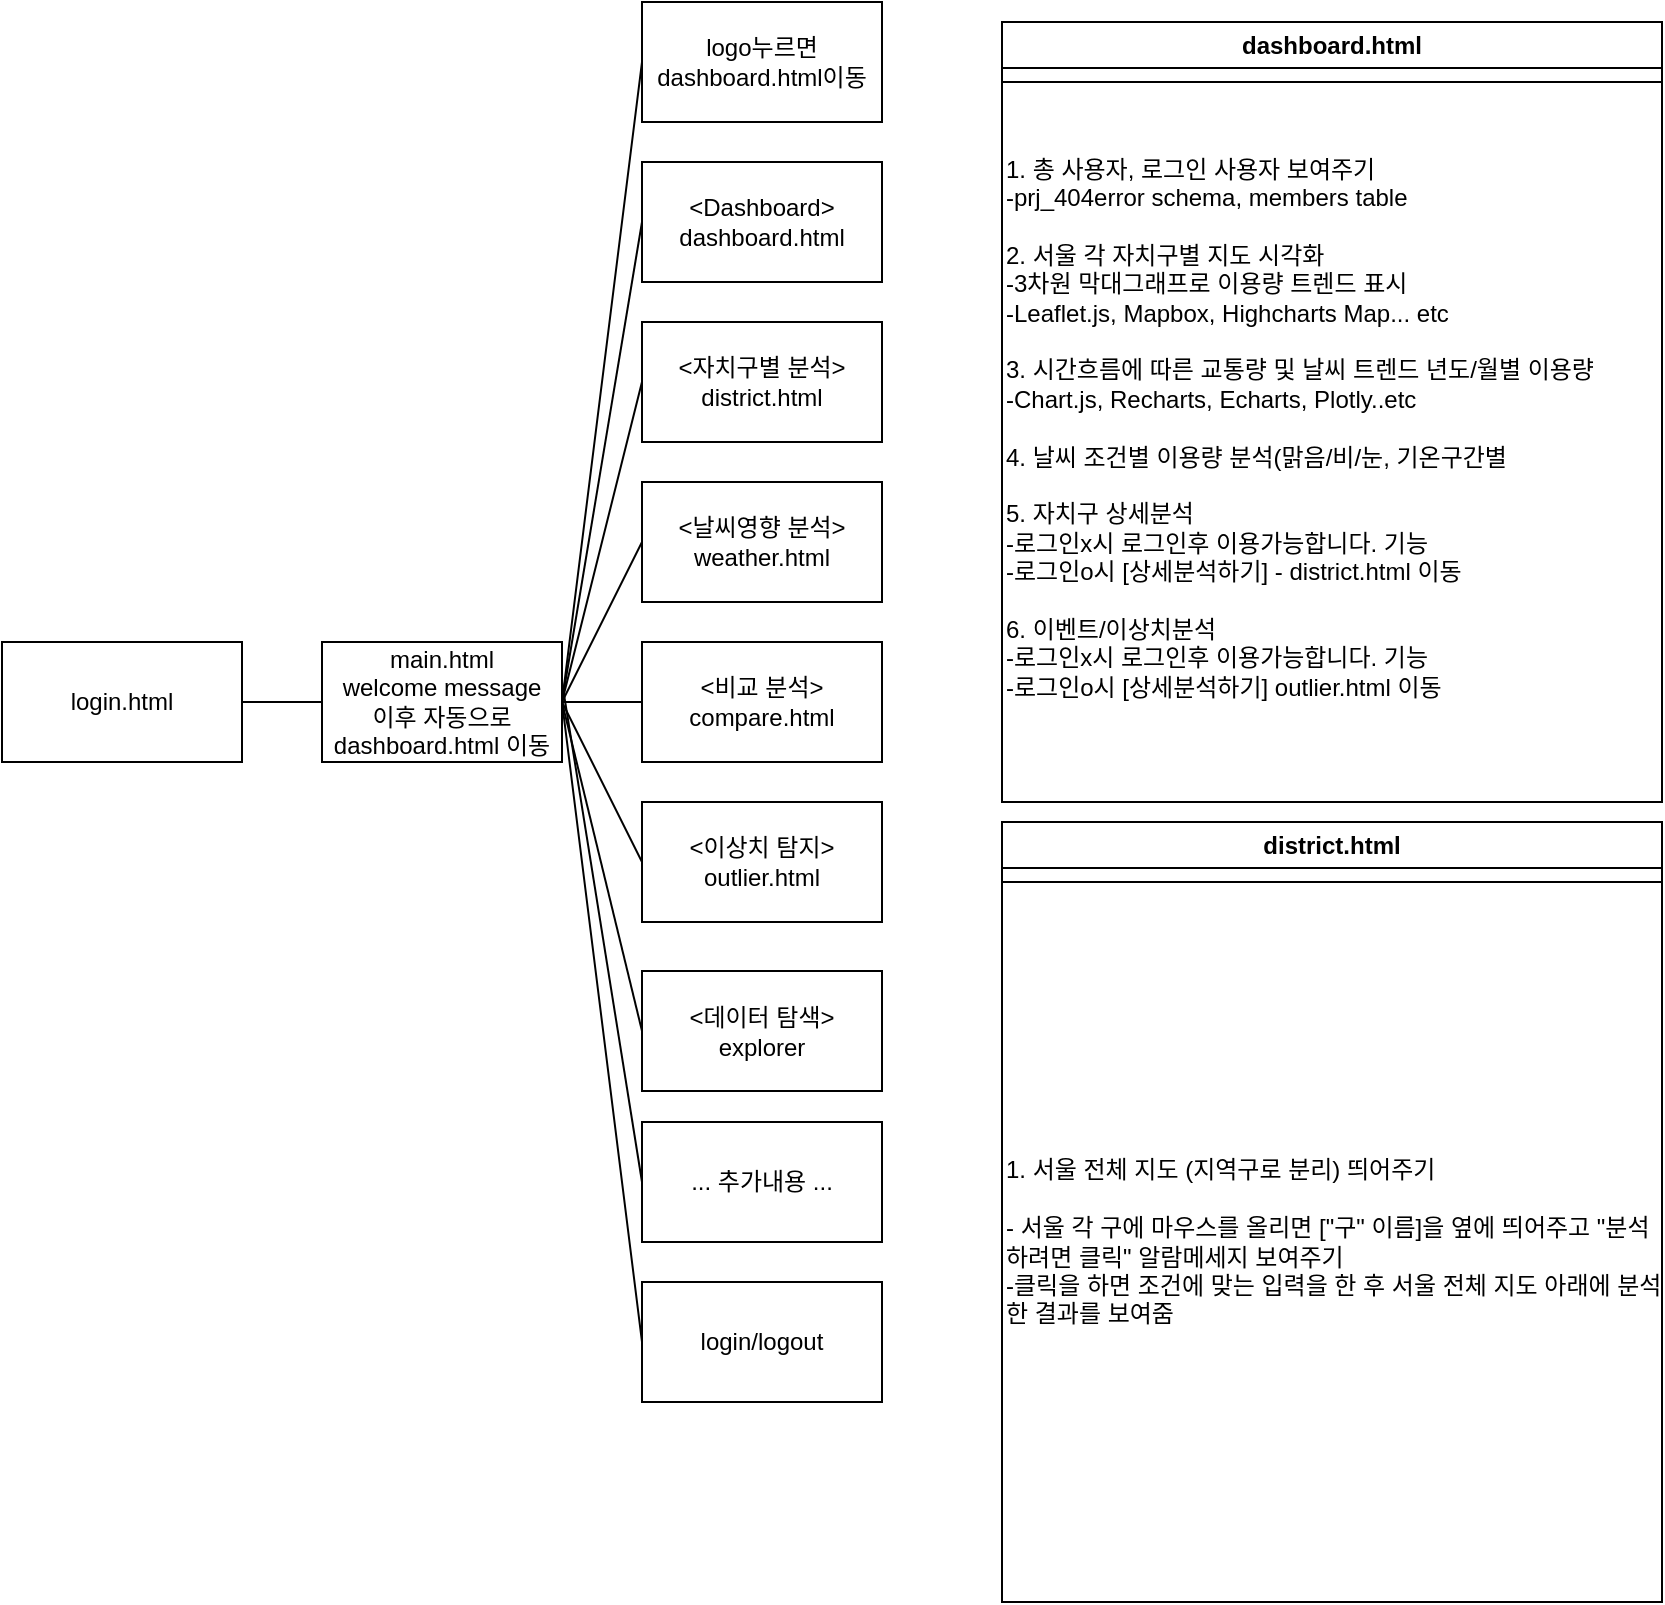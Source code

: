 <mxfile version="26.2.12">
  <diagram name="페이지-1" id="0BbUe7Z2XenvCnofa-T0">
    <mxGraphModel dx="788" dy="729" grid="1" gridSize="10" guides="1" tooltips="1" connect="1" arrows="1" fold="1" page="1" pageScale="1" pageWidth="827" pageHeight="1169" math="0" shadow="0">
      <root>
        <mxCell id="0" />
        <mxCell id="1" parent="0" />
        <mxCell id="UmtQ1zrUC5gFcIBr5Xf5-1" value="login.html" style="rounded=0;whiteSpace=wrap;html=1;" vertex="1" parent="1">
          <mxGeometry y="360" width="120" height="60" as="geometry" />
        </mxCell>
        <mxCell id="UmtQ1zrUC5gFcIBr5Xf5-2" value="main.html&lt;div&gt;welcome message&lt;br&gt;이후 자동으로 dashboard.html 이동&lt;/div&gt;" style="rounded=0;whiteSpace=wrap;html=1;" vertex="1" parent="1">
          <mxGeometry x="160" y="360" width="120" height="60" as="geometry" />
        </mxCell>
        <mxCell id="UmtQ1zrUC5gFcIBr5Xf5-3" value="logo누르면&lt;div&gt;dashboard.html이동&lt;/div&gt;" style="rounded=0;whiteSpace=wrap;html=1;" vertex="1" parent="1">
          <mxGeometry x="320" y="40" width="120" height="60" as="geometry" />
        </mxCell>
        <mxCell id="UmtQ1zrUC5gFcIBr5Xf5-4" value="&lt;div&gt;&amp;lt;Dashboard&amp;gt;&lt;/div&gt;dashboard.html" style="rounded=0;whiteSpace=wrap;html=1;" vertex="1" parent="1">
          <mxGeometry x="320" y="120" width="120" height="60" as="geometry" />
        </mxCell>
        <mxCell id="UmtQ1zrUC5gFcIBr5Xf5-5" value="&amp;lt;자치구별 분석&amp;gt;&lt;div&gt;district.html&lt;/div&gt;" style="rounded=0;whiteSpace=wrap;html=1;" vertex="1" parent="1">
          <mxGeometry x="320" y="200" width="120" height="60" as="geometry" />
        </mxCell>
        <mxCell id="UmtQ1zrUC5gFcIBr5Xf5-6" value="&amp;lt;날씨영향 분석&amp;gt;&lt;div&gt;weather.html&lt;/div&gt;" style="rounded=0;whiteSpace=wrap;html=1;" vertex="1" parent="1">
          <mxGeometry x="320" y="280" width="120" height="60" as="geometry" />
        </mxCell>
        <mxCell id="UmtQ1zrUC5gFcIBr5Xf5-7" value="&amp;lt;비교 분석&amp;gt;&lt;div&gt;compare.html&lt;/div&gt;" style="rounded=0;whiteSpace=wrap;html=1;" vertex="1" parent="1">
          <mxGeometry x="320" y="360" width="120" height="60" as="geometry" />
        </mxCell>
        <mxCell id="UmtQ1zrUC5gFcIBr5Xf5-8" value="&amp;lt;이상치 탐지&amp;gt;&lt;div&gt;outlier.html&lt;/div&gt;" style="rounded=0;whiteSpace=wrap;html=1;" vertex="1" parent="1">
          <mxGeometry x="320" y="440" width="120" height="60" as="geometry" />
        </mxCell>
        <mxCell id="UmtQ1zrUC5gFcIBr5Xf5-9" value="&amp;lt;데이터 탐색&amp;gt;&lt;div&gt;explorer&lt;/div&gt;" style="rounded=0;whiteSpace=wrap;html=1;" vertex="1" parent="1">
          <mxGeometry x="320" y="524.5" width="120" height="60" as="geometry" />
        </mxCell>
        <mxCell id="UmtQ1zrUC5gFcIBr5Xf5-10" value="... 추가내용 ..." style="rounded=0;whiteSpace=wrap;html=1;" vertex="1" parent="1">
          <mxGeometry x="320" y="600" width="120" height="60" as="geometry" />
        </mxCell>
        <mxCell id="UmtQ1zrUC5gFcIBr5Xf5-11" value="login/logout" style="rounded=0;whiteSpace=wrap;html=1;" vertex="1" parent="1">
          <mxGeometry x="320" y="680" width="120" height="60" as="geometry" />
        </mxCell>
        <mxCell id="UmtQ1zrUC5gFcIBr5Xf5-12" value="" style="endArrow=none;html=1;rounded=0;exitX=1;exitY=0.5;exitDx=0;exitDy=0;entryX=0;entryY=0.5;entryDx=0;entryDy=0;" edge="1" parent="1" source="UmtQ1zrUC5gFcIBr5Xf5-2" target="UmtQ1zrUC5gFcIBr5Xf5-3">
          <mxGeometry width="50" height="50" relative="1" as="geometry">
            <mxPoint x="270" y="120" as="sourcePoint" />
            <mxPoint x="320" y="70" as="targetPoint" />
          </mxGeometry>
        </mxCell>
        <mxCell id="UmtQ1zrUC5gFcIBr5Xf5-14" value="" style="endArrow=none;html=1;rounded=0;entryX=0;entryY=0.5;entryDx=0;entryDy=0;" edge="1" parent="1" target="UmtQ1zrUC5gFcIBr5Xf5-4">
          <mxGeometry width="50" height="50" relative="1" as="geometry">
            <mxPoint x="280" y="390" as="sourcePoint" />
            <mxPoint x="330" y="340" as="targetPoint" />
          </mxGeometry>
        </mxCell>
        <mxCell id="UmtQ1zrUC5gFcIBr5Xf5-16" value="" style="endArrow=none;html=1;rounded=0;exitX=1;exitY=0.5;exitDx=0;exitDy=0;entryX=0;entryY=0.5;entryDx=0;entryDy=0;" edge="1" parent="1" source="UmtQ1zrUC5gFcIBr5Xf5-2" target="UmtQ1zrUC5gFcIBr5Xf5-5">
          <mxGeometry width="50" height="50" relative="1" as="geometry">
            <mxPoint x="330" y="310" as="sourcePoint" />
            <mxPoint x="380" y="260" as="targetPoint" />
          </mxGeometry>
        </mxCell>
        <mxCell id="UmtQ1zrUC5gFcIBr5Xf5-17" value="" style="endArrow=none;html=1;rounded=0;exitX=1;exitY=0.5;exitDx=0;exitDy=0;entryX=0;entryY=0.5;entryDx=0;entryDy=0;" edge="1" parent="1" source="UmtQ1zrUC5gFcIBr5Xf5-2" target="UmtQ1zrUC5gFcIBr5Xf5-6">
          <mxGeometry width="50" height="50" relative="1" as="geometry">
            <mxPoint x="330" y="390" as="sourcePoint" />
            <mxPoint x="380" y="340" as="targetPoint" />
          </mxGeometry>
        </mxCell>
        <mxCell id="UmtQ1zrUC5gFcIBr5Xf5-18" value="" style="endArrow=none;html=1;rounded=0;" edge="1" parent="1" target="UmtQ1zrUC5gFcIBr5Xf5-7">
          <mxGeometry width="50" height="50" relative="1" as="geometry">
            <mxPoint x="280" y="390" as="sourcePoint" />
            <mxPoint x="330" y="340" as="targetPoint" />
          </mxGeometry>
        </mxCell>
        <mxCell id="UmtQ1zrUC5gFcIBr5Xf5-19" value="" style="endArrow=none;html=1;rounded=0;entryX=0;entryY=0.5;entryDx=0;entryDy=0;" edge="1" parent="1" target="UmtQ1zrUC5gFcIBr5Xf5-8">
          <mxGeometry width="50" height="50" relative="1" as="geometry">
            <mxPoint x="280" y="390" as="sourcePoint" />
            <mxPoint x="330" y="340" as="targetPoint" />
          </mxGeometry>
        </mxCell>
        <mxCell id="UmtQ1zrUC5gFcIBr5Xf5-20" value="" style="endArrow=none;html=1;rounded=0;entryX=0;entryY=0.5;entryDx=0;entryDy=0;" edge="1" parent="1" target="UmtQ1zrUC5gFcIBr5Xf5-9">
          <mxGeometry width="50" height="50" relative="1" as="geometry">
            <mxPoint x="280" y="390" as="sourcePoint" />
            <mxPoint x="330" y="340" as="targetPoint" />
          </mxGeometry>
        </mxCell>
        <mxCell id="UmtQ1zrUC5gFcIBr5Xf5-21" value="" style="endArrow=none;html=1;rounded=0;entryX=0;entryY=0.5;entryDx=0;entryDy=0;" edge="1" parent="1" target="UmtQ1zrUC5gFcIBr5Xf5-10">
          <mxGeometry width="50" height="50" relative="1" as="geometry">
            <mxPoint x="280" y="380" as="sourcePoint" />
            <mxPoint x="330" y="330" as="targetPoint" />
          </mxGeometry>
        </mxCell>
        <mxCell id="UmtQ1zrUC5gFcIBr5Xf5-22" value="" style="endArrow=none;html=1;rounded=0;entryX=0;entryY=0.5;entryDx=0;entryDy=0;" edge="1" parent="1" target="UmtQ1zrUC5gFcIBr5Xf5-11">
          <mxGeometry width="50" height="50" relative="1" as="geometry">
            <mxPoint x="280" y="390" as="sourcePoint" />
            <mxPoint x="330" y="340" as="targetPoint" />
          </mxGeometry>
        </mxCell>
        <mxCell id="UmtQ1zrUC5gFcIBr5Xf5-23" value="" style="endArrow=none;html=1;rounded=0;entryX=0;entryY=0.5;entryDx=0;entryDy=0;" edge="1" parent="1" target="UmtQ1zrUC5gFcIBr5Xf5-2">
          <mxGeometry width="50" height="50" relative="1" as="geometry">
            <mxPoint x="120" y="390" as="sourcePoint" />
            <mxPoint x="170" y="340" as="targetPoint" />
          </mxGeometry>
        </mxCell>
        <mxCell id="UmtQ1zrUC5gFcIBr5Xf5-24" value="dashboard.html" style="swimlane;whiteSpace=wrap;html=1;" vertex="1" parent="1">
          <mxGeometry x="500" y="50" width="330" height="390" as="geometry" />
        </mxCell>
        <mxCell id="UmtQ1zrUC5gFcIBr5Xf5-28" value="1. 총 사용자, 로그인 사용자 보여주기&amp;nbsp;&lt;div&gt;-prj_404error schema,&amp;nbsp;&lt;span style=&quot;background-color: transparent; color: light-dark(rgb(0, 0, 0), rgb(255, 255, 255));&quot;&gt;members table&lt;/span&gt;&lt;/div&gt;&lt;div&gt;&lt;span style=&quot;background-color: transparent; color: light-dark(rgb(0, 0, 0), rgb(255, 255, 255));&quot;&gt;&lt;br&gt;&lt;/span&gt;&lt;/div&gt;&lt;div style=&quot;&quot;&gt;2. 서울 각 자치구별 지도 시각화&lt;/div&gt;&lt;div style=&quot;&quot;&gt;-3차원 막대그래프로 이용량 트렌드 표시&lt;/div&gt;&lt;div style=&quot;&quot;&gt;-Leaflet.js, Mapbox, Highcharts Map... etc&lt;/div&gt;&lt;div style=&quot;&quot;&gt;&lt;br&gt;&lt;/div&gt;&lt;div style=&quot;&quot;&gt;3. 시간흐름에 따른 교통량 및 날씨 트렌드 년도/월별 이용량&lt;/div&gt;&lt;div style=&quot;&quot;&gt;-Chart.js, Recharts, Echarts, Plotly..etc&lt;/div&gt;&lt;div style=&quot;&quot;&gt;&lt;br&gt;&lt;/div&gt;&lt;div style=&quot;&quot;&gt;4. 날씨 조건별 이용량 분석(맑음/비/눈, 기온구간별&lt;/div&gt;&lt;div style=&quot;&quot;&gt;&lt;br&gt;&lt;/div&gt;&lt;div style=&quot;&quot;&gt;5. 자치구 상세분석&lt;/div&gt;&lt;div style=&quot;&quot;&gt;-로그인x시 로그인후 이용가능합니다. 기능&lt;/div&gt;&lt;div style=&quot;&quot;&gt;-로그인o시 [상세분석하기] - district.html 이동&lt;/div&gt;&lt;div style=&quot;&quot;&gt;&lt;br&gt;&lt;/div&gt;&lt;div style=&quot;&quot;&gt;6. 이벤트/이상치분석&lt;/div&gt;&lt;div style=&quot;&quot;&gt;-로그인x시 로그인후 이용가능합니다. 기능&lt;/div&gt;&lt;div style=&quot;&quot;&gt;-로그인o시 [상세분석하기] outlier.html 이동&lt;/div&gt;&lt;div style=&quot;&quot;&gt;&lt;span style=&quot;background-color: transparent; color: light-dark(rgb(0, 0, 0), rgb(255, 255, 255));&quot;&gt;&amp;nbsp;&lt;/span&gt;&lt;/div&gt;" style="rounded=0;whiteSpace=wrap;html=1;align=left;" vertex="1" parent="UmtQ1zrUC5gFcIBr5Xf5-24">
          <mxGeometry y="30" width="330" height="360" as="geometry" />
        </mxCell>
        <mxCell id="UmtQ1zrUC5gFcIBr5Xf5-33" value="district.html" style="swimlane;whiteSpace=wrap;html=1;" vertex="1" parent="1">
          <mxGeometry x="500" y="450" width="330" height="390" as="geometry" />
        </mxCell>
        <mxCell id="UmtQ1zrUC5gFcIBr5Xf5-34" value="1. 서울 전체 지도 (지역구로 분리) 띄어주기&lt;div&gt;&lt;br&gt;&lt;div&gt;- 서울 각 구에 마우스를 올리면 [&quot;구&quot; 이름]을 옆에 띄어주고 &quot;분석하려면 클릭&quot; 알람메세지 보여주기&lt;/div&gt;&lt;div&gt;-클릭을 하면 조건에 맞는 입력을 한 후 서울 전체 지도 아래에 분석한 결과를 보여줌&lt;/div&gt;&lt;/div&gt;" style="rounded=0;whiteSpace=wrap;html=1;align=left;" vertex="1" parent="UmtQ1zrUC5gFcIBr5Xf5-33">
          <mxGeometry y="30" width="330" height="360" as="geometry" />
        </mxCell>
      </root>
    </mxGraphModel>
  </diagram>
</mxfile>
